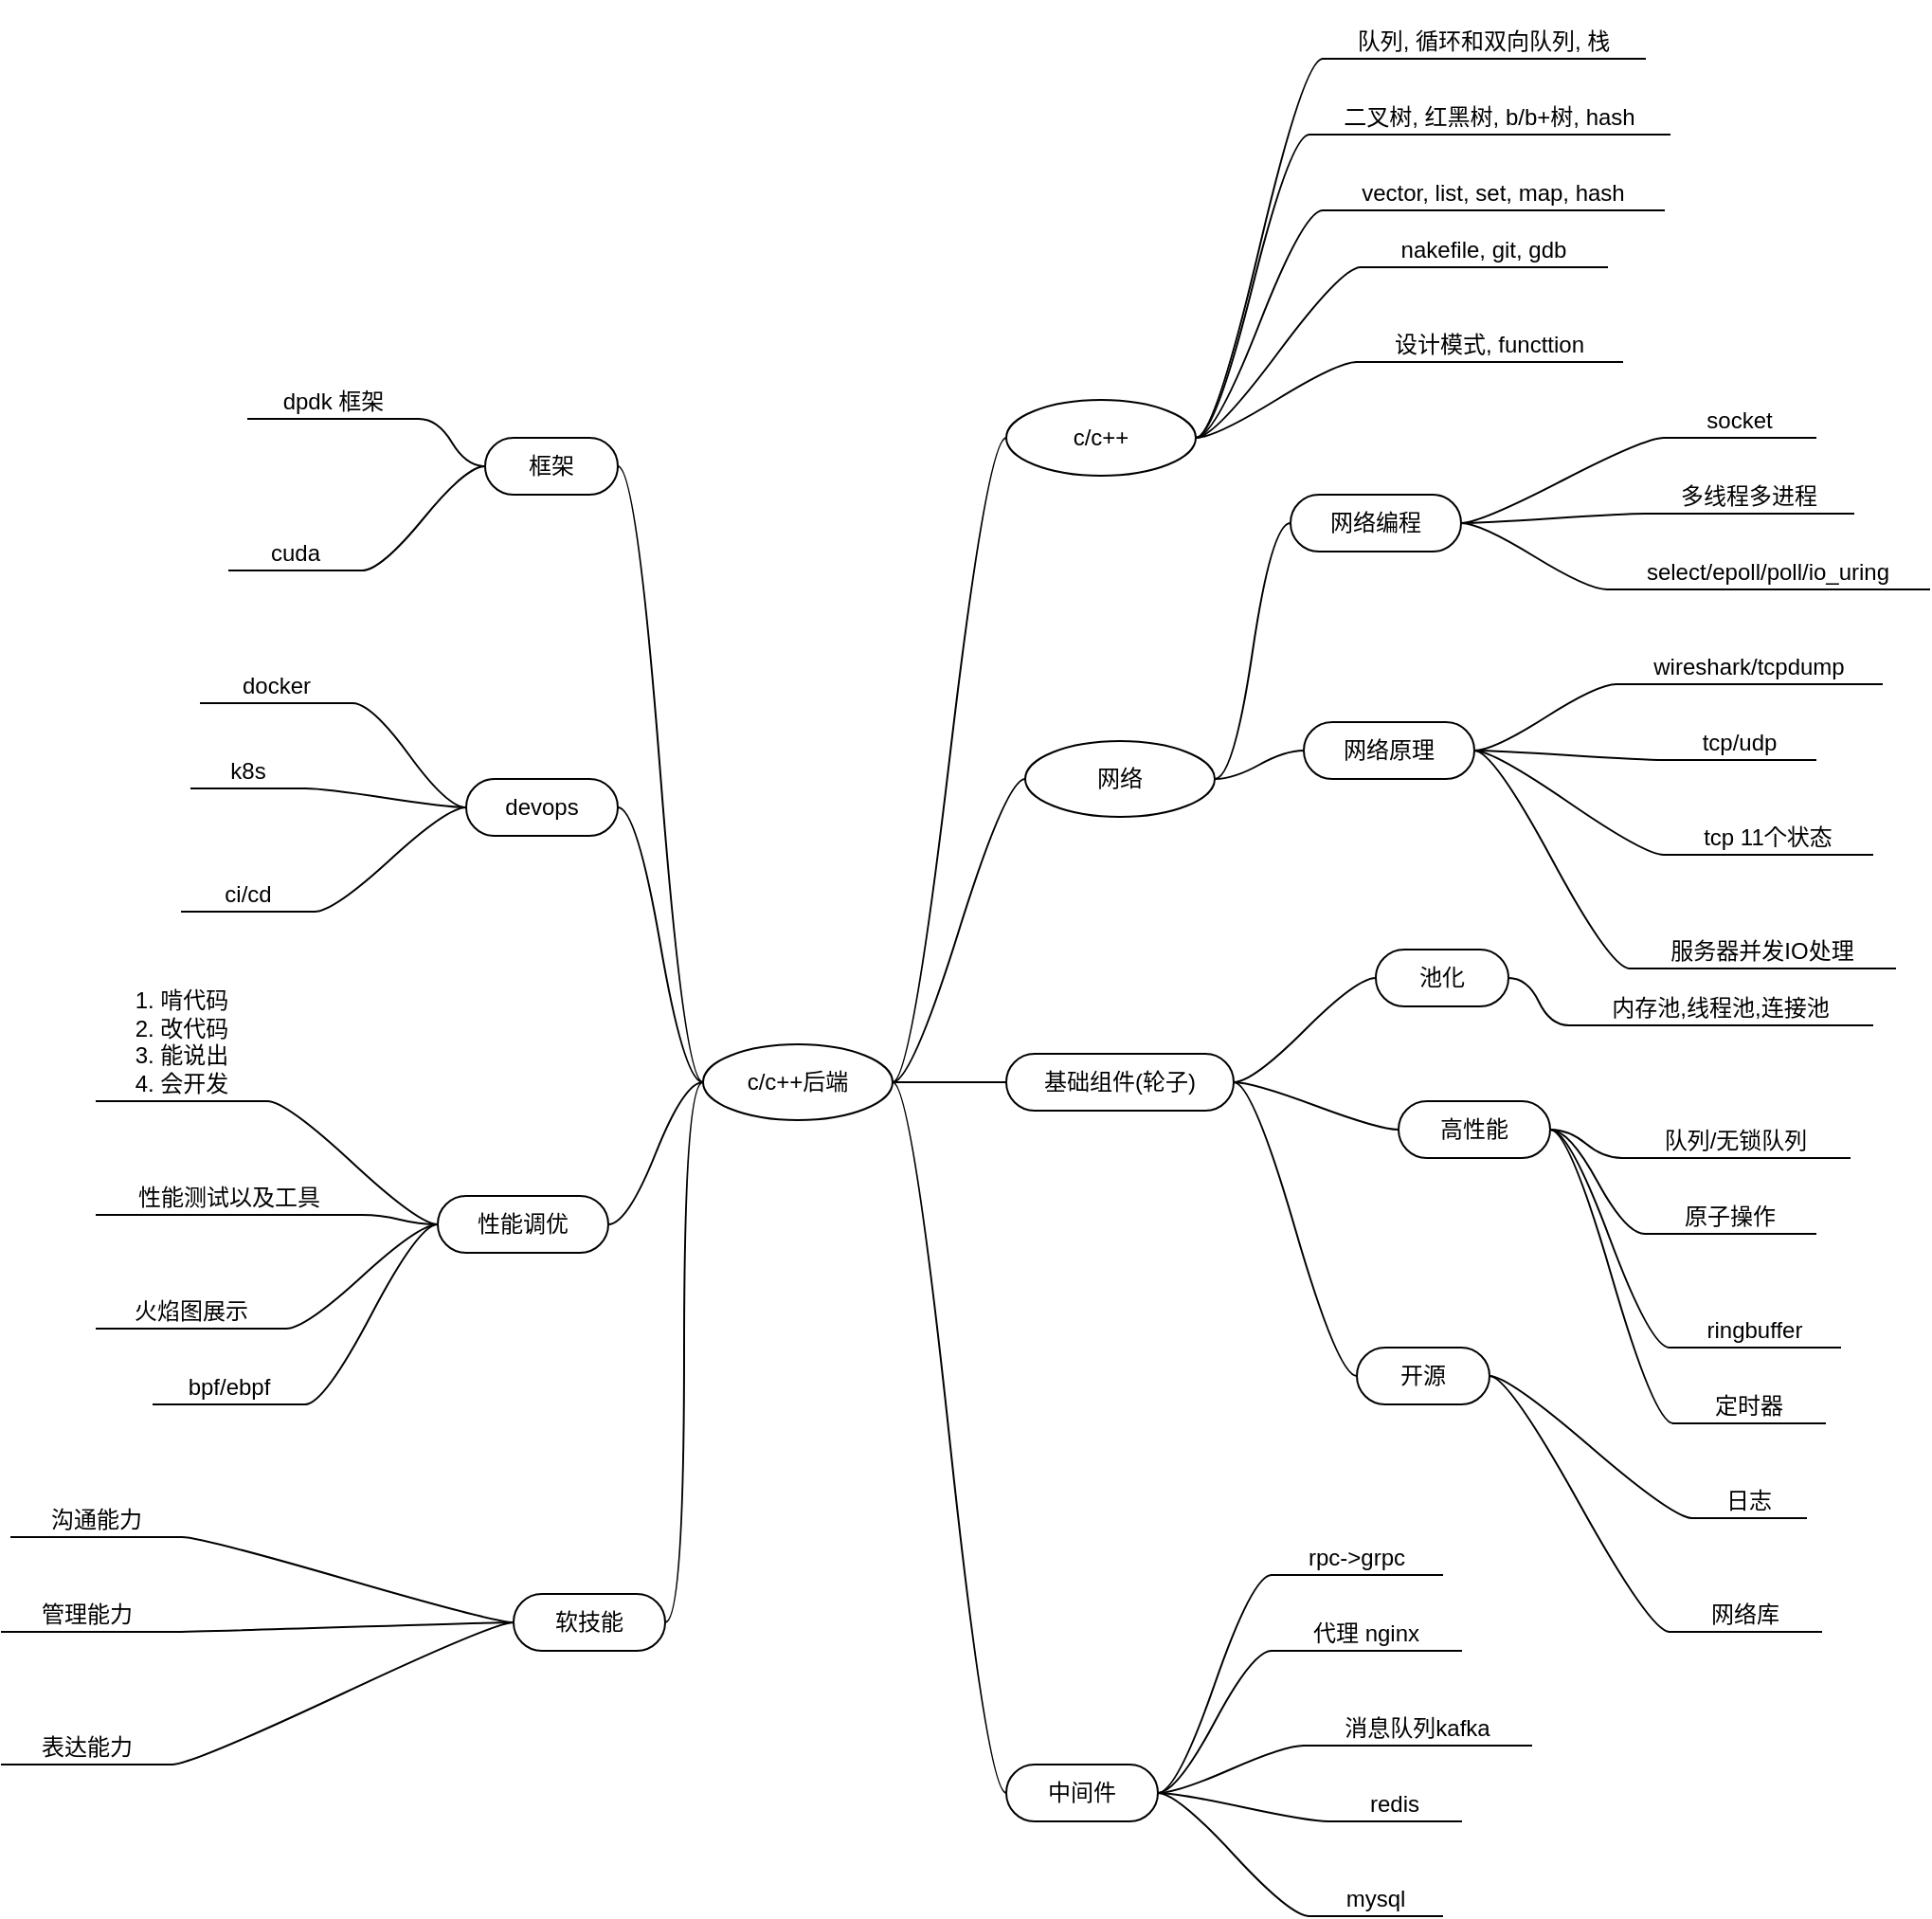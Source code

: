 <mxfile version="21.2.8" type="device">
  <diagram name="第 1 页" id="7QvO0gNZJYVxdxHvM0Et">
    <mxGraphModel dx="2261" dy="2013" grid="1" gridSize="10" guides="1" tooltips="1" connect="1" arrows="1" fold="1" page="1" pageScale="1" pageWidth="827" pageHeight="1169" math="0" shadow="0">
      <root>
        <mxCell id="0" />
        <mxCell id="1" parent="0" />
        <mxCell id="Jh7tdTU2opdTnhPqDB_6-45" value="" style="edgeStyle=entityRelationEdgeStyle;rounded=0;orthogonalLoop=1;jettySize=auto;html=1;startArrow=none;endArrow=none;segment=10;curved=1;sourcePerimeterSpacing=0;targetPerimeterSpacing=0;" edge="1" parent="1" source="Jh7tdTU2opdTnhPqDB_6-15" target="Jh7tdTU2opdTnhPqDB_6-44">
          <mxGeometry relative="1" as="geometry" />
        </mxCell>
        <mxCell id="Jh7tdTU2opdTnhPqDB_6-62" value="" style="edgeStyle=entityRelationEdgeStyle;rounded=0;orthogonalLoop=1;jettySize=auto;html=1;startArrow=none;endArrow=none;segment=10;curved=1;sourcePerimeterSpacing=0;targetPerimeterSpacing=0;" edge="1" parent="1" source="Jh7tdTU2opdTnhPqDB_6-15" target="Jh7tdTU2opdTnhPqDB_6-61">
          <mxGeometry relative="1" as="geometry" />
        </mxCell>
        <mxCell id="Jh7tdTU2opdTnhPqDB_6-15" value="c/c++后端" style="ellipse;whiteSpace=wrap;html=1;align=center;newEdgeStyle={&quot;edgeStyle&quot;:&quot;entityRelationEdgeStyle&quot;,&quot;startArrow&quot;:&quot;none&quot;,&quot;endArrow&quot;:&quot;none&quot;,&quot;segment&quot;:10,&quot;curved&quot;:1,&quot;sourcePerimeterSpacing&quot;:0,&quot;targetPerimeterSpacing&quot;:0};treeFolding=1;treeMoving=1;" vertex="1" parent="1">
          <mxGeometry x="90" y="220" width="100" height="40" as="geometry" />
        </mxCell>
        <mxCell id="Jh7tdTU2opdTnhPqDB_6-44" value="c/c++" style="ellipse;whiteSpace=wrap;html=1;align=center;newEdgeStyle={&quot;edgeStyle&quot;:&quot;entityRelationEdgeStyle&quot;,&quot;startArrow&quot;:&quot;none&quot;,&quot;endArrow&quot;:&quot;none&quot;,&quot;segment&quot;:10,&quot;curved&quot;:1,&quot;sourcePerimeterSpacing&quot;:0,&quot;targetPerimeterSpacing&quot;:0};treeFolding=1;treeMoving=1;" vertex="1" parent="1">
          <mxGeometry x="250" y="-120" width="100" height="40" as="geometry" />
        </mxCell>
        <mxCell id="Jh7tdTU2opdTnhPqDB_6-50" value="队列, 循环和双向队列, 栈" style="whiteSpace=wrap;html=1;shape=partialRectangle;top=0;left=0;bottom=1;right=0;points=[[0,1],[1,1]];fillColor=none;align=center;verticalAlign=bottom;routingCenterY=0.5;snapToPoint=1;recursiveResize=0;autosize=1;treeFolding=1;treeMoving=1;newEdgeStyle={&quot;edgeStyle&quot;:&quot;entityRelationEdgeStyle&quot;,&quot;startArrow&quot;:&quot;none&quot;,&quot;endArrow&quot;:&quot;none&quot;,&quot;segment&quot;:10,&quot;curved&quot;:1,&quot;sourcePerimeterSpacing&quot;:0,&quot;targetPerimeterSpacing&quot;:0};" vertex="1" parent="1">
          <mxGeometry x="417" y="-330" width="170" height="30" as="geometry" />
        </mxCell>
        <mxCell id="Jh7tdTU2opdTnhPqDB_6-51" value="" style="edgeStyle=entityRelationEdgeStyle;startArrow=none;endArrow=none;segment=10;curved=1;sourcePerimeterSpacing=0;targetPerimeterSpacing=0;rounded=0;" edge="1" target="Jh7tdTU2opdTnhPqDB_6-50" parent="1" source="Jh7tdTU2opdTnhPqDB_6-44">
          <mxGeometry x="450" y="230" width="80" height="20" as="geometry" />
        </mxCell>
        <mxCell id="Jh7tdTU2opdTnhPqDB_6-53" value="二叉树, 红黑树, b/b+树, hash" style="whiteSpace=wrap;html=1;shape=partialRectangle;top=0;left=0;bottom=1;right=0;points=[[0,1],[1,1]];fillColor=none;align=center;verticalAlign=bottom;routingCenterY=0.5;snapToPoint=1;recursiveResize=0;autosize=1;treeFolding=1;treeMoving=1;newEdgeStyle={&quot;edgeStyle&quot;:&quot;entityRelationEdgeStyle&quot;,&quot;startArrow&quot;:&quot;none&quot;,&quot;endArrow&quot;:&quot;none&quot;,&quot;segment&quot;:10,&quot;curved&quot;:1,&quot;sourcePerimeterSpacing&quot;:0,&quot;targetPerimeterSpacing&quot;:0};" vertex="1" parent="1">
          <mxGeometry x="410" y="-290" width="190" height="30" as="geometry" />
        </mxCell>
        <mxCell id="Jh7tdTU2opdTnhPqDB_6-54" value="" style="edgeStyle=entityRelationEdgeStyle;startArrow=none;endArrow=none;segment=10;curved=1;sourcePerimeterSpacing=0;targetPerimeterSpacing=0;rounded=0;" edge="1" target="Jh7tdTU2opdTnhPqDB_6-53" parent="1" source="Jh7tdTU2opdTnhPqDB_6-44">
          <mxGeometry x="450" y="230" width="80" height="20" as="geometry" />
        </mxCell>
        <mxCell id="Jh7tdTU2opdTnhPqDB_6-55" value="vector, list, set, map, hash" style="whiteSpace=wrap;html=1;shape=partialRectangle;top=0;left=0;bottom=1;right=0;points=[[0,1],[1,1]];fillColor=none;align=center;verticalAlign=bottom;routingCenterY=0.5;snapToPoint=1;recursiveResize=0;autosize=1;treeFolding=1;treeMoving=1;newEdgeStyle={&quot;edgeStyle&quot;:&quot;entityRelationEdgeStyle&quot;,&quot;startArrow&quot;:&quot;none&quot;,&quot;endArrow&quot;:&quot;none&quot;,&quot;segment&quot;:10,&quot;curved&quot;:1,&quot;sourcePerimeterSpacing&quot;:0,&quot;targetPerimeterSpacing&quot;:0};" vertex="1" parent="1">
          <mxGeometry x="417" y="-250" width="180" height="30" as="geometry" />
        </mxCell>
        <mxCell id="Jh7tdTU2opdTnhPqDB_6-56" value="" style="edgeStyle=entityRelationEdgeStyle;startArrow=none;endArrow=none;segment=10;curved=1;sourcePerimeterSpacing=0;targetPerimeterSpacing=0;rounded=0;" edge="1" target="Jh7tdTU2opdTnhPqDB_6-55" parent="1" source="Jh7tdTU2opdTnhPqDB_6-44">
          <mxGeometry x="450" y="230" width="80" height="20" as="geometry" />
        </mxCell>
        <mxCell id="Jh7tdTU2opdTnhPqDB_6-57" value="nakefile, git, gdb" style="whiteSpace=wrap;html=1;shape=partialRectangle;top=0;left=0;bottom=1;right=0;points=[[0,1],[1,1]];fillColor=none;align=center;verticalAlign=bottom;routingCenterY=0.5;snapToPoint=1;recursiveResize=0;autosize=1;treeFolding=1;treeMoving=1;newEdgeStyle={&quot;edgeStyle&quot;:&quot;entityRelationEdgeStyle&quot;,&quot;startArrow&quot;:&quot;none&quot;,&quot;endArrow&quot;:&quot;none&quot;,&quot;segment&quot;:10,&quot;curved&quot;:1,&quot;sourcePerimeterSpacing&quot;:0,&quot;targetPerimeterSpacing&quot;:0};" vertex="1" parent="1">
          <mxGeometry x="437" y="-220" width="130" height="30" as="geometry" />
        </mxCell>
        <mxCell id="Jh7tdTU2opdTnhPqDB_6-58" value="" style="edgeStyle=entityRelationEdgeStyle;startArrow=none;endArrow=none;segment=10;curved=1;sourcePerimeterSpacing=0;targetPerimeterSpacing=0;rounded=0;" edge="1" target="Jh7tdTU2opdTnhPqDB_6-57" parent="1" source="Jh7tdTU2opdTnhPqDB_6-44">
          <mxGeometry x="430" y="110" width="80" height="20" as="geometry" />
        </mxCell>
        <mxCell id="Jh7tdTU2opdTnhPqDB_6-59" value="设计模式, functtion" style="whiteSpace=wrap;html=1;shape=partialRectangle;top=0;left=0;bottom=1;right=0;points=[[0,1],[1,1]];fillColor=none;align=center;verticalAlign=bottom;routingCenterY=0.5;snapToPoint=1;recursiveResize=0;autosize=1;treeFolding=1;treeMoving=1;newEdgeStyle={&quot;edgeStyle&quot;:&quot;entityRelationEdgeStyle&quot;,&quot;startArrow&quot;:&quot;none&quot;,&quot;endArrow&quot;:&quot;none&quot;,&quot;segment&quot;:10,&quot;curved&quot;:1,&quot;sourcePerimeterSpacing&quot;:0,&quot;targetPerimeterSpacing&quot;:0};" vertex="1" parent="1">
          <mxGeometry x="435" y="-170" width="140" height="30" as="geometry" />
        </mxCell>
        <mxCell id="Jh7tdTU2opdTnhPqDB_6-60" value="" style="edgeStyle=entityRelationEdgeStyle;startArrow=none;endArrow=none;segment=10;curved=1;sourcePerimeterSpacing=0;targetPerimeterSpacing=0;rounded=0;" edge="1" target="Jh7tdTU2opdTnhPqDB_6-59" parent="1" source="Jh7tdTU2opdTnhPqDB_6-44">
          <mxGeometry x="430" y="110" width="80" height="20" as="geometry" />
        </mxCell>
        <mxCell id="Jh7tdTU2opdTnhPqDB_6-61" value="网络" style="ellipse;whiteSpace=wrap;html=1;align=center;newEdgeStyle={&quot;edgeStyle&quot;:&quot;entityRelationEdgeStyle&quot;,&quot;startArrow&quot;:&quot;none&quot;,&quot;endArrow&quot;:&quot;none&quot;,&quot;segment&quot;:10,&quot;curved&quot;:1,&quot;sourcePerimeterSpacing&quot;:0,&quot;targetPerimeterSpacing&quot;:0};treeFolding=1;treeMoving=1;" vertex="1" parent="1">
          <mxGeometry x="260" y="60" width="100" height="40" as="geometry" />
        </mxCell>
        <mxCell id="Jh7tdTU2opdTnhPqDB_6-66" value="网络原理" style="whiteSpace=wrap;html=1;rounded=1;arcSize=50;align=center;verticalAlign=middle;strokeWidth=1;autosize=1;spacing=4;treeFolding=1;treeMoving=1;newEdgeStyle={&quot;edgeStyle&quot;:&quot;entityRelationEdgeStyle&quot;,&quot;startArrow&quot;:&quot;none&quot;,&quot;endArrow&quot;:&quot;none&quot;,&quot;segment&quot;:10,&quot;curved&quot;:1,&quot;sourcePerimeterSpacing&quot;:0,&quot;targetPerimeterSpacing&quot;:0};" vertex="1" parent="1">
          <mxGeometry x="407" y="50" width="90" height="30" as="geometry" />
        </mxCell>
        <mxCell id="Jh7tdTU2opdTnhPqDB_6-67" value="" style="edgeStyle=entityRelationEdgeStyle;startArrow=none;endArrow=none;segment=10;curved=1;sourcePerimeterSpacing=0;targetPerimeterSpacing=0;rounded=0;" edge="1" target="Jh7tdTU2opdTnhPqDB_6-66" parent="1" source="Jh7tdTU2opdTnhPqDB_6-61">
          <mxGeometry x="430" y="247" width="80" height="26" as="geometry" />
        </mxCell>
        <mxCell id="Jh7tdTU2opdTnhPqDB_6-68" value="网络编程" style="whiteSpace=wrap;html=1;rounded=1;arcSize=50;align=center;verticalAlign=middle;strokeWidth=1;autosize=1;spacing=4;treeFolding=1;treeMoving=1;newEdgeStyle={&quot;edgeStyle&quot;:&quot;entityRelationEdgeStyle&quot;,&quot;startArrow&quot;:&quot;none&quot;,&quot;endArrow&quot;:&quot;none&quot;,&quot;segment&quot;:10,&quot;curved&quot;:1,&quot;sourcePerimeterSpacing&quot;:0,&quot;targetPerimeterSpacing&quot;:0};" vertex="1" parent="1">
          <mxGeometry x="400" y="-70" width="90" height="30" as="geometry" />
        </mxCell>
        <mxCell id="Jh7tdTU2opdTnhPqDB_6-69" value="" style="edgeStyle=entityRelationEdgeStyle;startArrow=none;endArrow=none;segment=10;curved=1;sourcePerimeterSpacing=0;targetPerimeterSpacing=0;rounded=0;" edge="1" target="Jh7tdTU2opdTnhPqDB_6-68" parent="1" source="Jh7tdTU2opdTnhPqDB_6-61">
          <mxGeometry x="430" y="247" width="80" height="26" as="geometry" />
        </mxCell>
        <mxCell id="Jh7tdTU2opdTnhPqDB_6-70" value="socket" style="whiteSpace=wrap;html=1;shape=partialRectangle;top=0;left=0;bottom=1;right=0;points=[[0,1],[1,1]];fillColor=none;align=center;verticalAlign=bottom;routingCenterY=0.5;snapToPoint=1;recursiveResize=0;autosize=1;treeFolding=1;treeMoving=1;newEdgeStyle={&quot;edgeStyle&quot;:&quot;entityRelationEdgeStyle&quot;,&quot;startArrow&quot;:&quot;none&quot;,&quot;endArrow&quot;:&quot;none&quot;,&quot;segment&quot;:10,&quot;curved&quot;:1,&quot;sourcePerimeterSpacing&quot;:0,&quot;targetPerimeterSpacing&quot;:0};" vertex="1" parent="1">
          <mxGeometry x="597" y="-130" width="80" height="30" as="geometry" />
        </mxCell>
        <mxCell id="Jh7tdTU2opdTnhPqDB_6-71" value="" style="edgeStyle=entityRelationEdgeStyle;startArrow=none;endArrow=none;segment=10;curved=1;sourcePerimeterSpacing=0;targetPerimeterSpacing=0;rounded=0;" edge="1" target="Jh7tdTU2opdTnhPqDB_6-70" parent="1" source="Jh7tdTU2opdTnhPqDB_6-68">
          <mxGeometry x="570" y="285" width="80" height="20" as="geometry" />
        </mxCell>
        <mxCell id="Jh7tdTU2opdTnhPqDB_6-74" value="多线程多进程" style="whiteSpace=wrap;html=1;shape=partialRectangle;top=0;left=0;bottom=1;right=0;points=[[0,1],[1,1]];fillColor=none;align=center;verticalAlign=bottom;routingCenterY=0.5;snapToPoint=1;recursiveResize=0;autosize=1;treeFolding=1;treeMoving=1;newEdgeStyle={&quot;edgeStyle&quot;:&quot;entityRelationEdgeStyle&quot;,&quot;startArrow&quot;:&quot;none&quot;,&quot;endArrow&quot;:&quot;none&quot;,&quot;segment&quot;:10,&quot;curved&quot;:1,&quot;sourcePerimeterSpacing&quot;:0,&quot;targetPerimeterSpacing&quot;:0};" vertex="1" parent="1">
          <mxGeometry x="587" y="-90" width="110" height="30" as="geometry" />
        </mxCell>
        <mxCell id="Jh7tdTU2opdTnhPqDB_6-75" value="" style="edgeStyle=entityRelationEdgeStyle;startArrow=none;endArrow=none;segment=10;curved=1;sourcePerimeterSpacing=0;targetPerimeterSpacing=0;rounded=0;" edge="1" target="Jh7tdTU2opdTnhPqDB_6-74" parent="1" source="Jh7tdTU2opdTnhPqDB_6-68">
          <mxGeometry x="570" y="285" width="80" height="20" as="geometry" />
        </mxCell>
        <mxCell id="Jh7tdTU2opdTnhPqDB_6-76" value="select/epoll/poll/io_uring" style="whiteSpace=wrap;html=1;shape=partialRectangle;top=0;left=0;bottom=1;right=0;points=[[0,1],[1,1]];fillColor=none;align=center;verticalAlign=bottom;routingCenterY=0.5;snapToPoint=1;recursiveResize=0;autosize=1;treeFolding=1;treeMoving=1;newEdgeStyle={&quot;edgeStyle&quot;:&quot;entityRelationEdgeStyle&quot;,&quot;startArrow&quot;:&quot;none&quot;,&quot;endArrow&quot;:&quot;none&quot;,&quot;segment&quot;:10,&quot;curved&quot;:1,&quot;sourcePerimeterSpacing&quot;:0,&quot;targetPerimeterSpacing&quot;:0};" vertex="1" parent="1">
          <mxGeometry x="567" y="-50" width="170" height="30" as="geometry" />
        </mxCell>
        <mxCell id="Jh7tdTU2opdTnhPqDB_6-77" value="" style="edgeStyle=entityRelationEdgeStyle;startArrow=none;endArrow=none;segment=10;curved=1;sourcePerimeterSpacing=0;targetPerimeterSpacing=0;rounded=0;" edge="1" target="Jh7tdTU2opdTnhPqDB_6-76" parent="1" source="Jh7tdTU2opdTnhPqDB_6-68">
          <mxGeometry x="570" y="285" width="80" height="20" as="geometry" />
        </mxCell>
        <mxCell id="Jh7tdTU2opdTnhPqDB_6-78" value="tcp/udp" style="whiteSpace=wrap;html=1;shape=partialRectangle;top=0;left=0;bottom=1;right=0;points=[[0,1],[1,1]];fillColor=none;align=center;verticalAlign=bottom;routingCenterY=0.5;snapToPoint=1;recursiveResize=0;autosize=1;treeFolding=1;treeMoving=1;newEdgeStyle={&quot;edgeStyle&quot;:&quot;entityRelationEdgeStyle&quot;,&quot;startArrow&quot;:&quot;none&quot;,&quot;endArrow&quot;:&quot;none&quot;,&quot;segment&quot;:10,&quot;curved&quot;:1,&quot;sourcePerimeterSpacing&quot;:0,&quot;targetPerimeterSpacing&quot;:0};" vertex="1" parent="1">
          <mxGeometry x="597" y="40" width="80" height="30" as="geometry" />
        </mxCell>
        <mxCell id="Jh7tdTU2opdTnhPqDB_6-79" value="" style="edgeStyle=entityRelationEdgeStyle;startArrow=none;endArrow=none;segment=10;curved=1;sourcePerimeterSpacing=0;targetPerimeterSpacing=0;rounded=0;" edge="1" target="Jh7tdTU2opdTnhPqDB_6-78" parent="1" source="Jh7tdTU2opdTnhPqDB_6-66">
          <mxGeometry x="577" y="375" width="80" height="20" as="geometry" />
        </mxCell>
        <mxCell id="Jh7tdTU2opdTnhPqDB_6-80" value="wireshark/tcpdump" style="whiteSpace=wrap;html=1;shape=partialRectangle;top=0;left=0;bottom=1;right=0;points=[[0,1],[1,1]];fillColor=none;align=center;verticalAlign=bottom;routingCenterY=0.5;snapToPoint=1;recursiveResize=0;autosize=1;treeFolding=1;treeMoving=1;newEdgeStyle={&quot;edgeStyle&quot;:&quot;entityRelationEdgeStyle&quot;,&quot;startArrow&quot;:&quot;none&quot;,&quot;endArrow&quot;:&quot;none&quot;,&quot;segment&quot;:10,&quot;curved&quot;:1,&quot;sourcePerimeterSpacing&quot;:0,&quot;targetPerimeterSpacing&quot;:0};" vertex="1" parent="1">
          <mxGeometry x="572" width="140" height="30" as="geometry" />
        </mxCell>
        <mxCell id="Jh7tdTU2opdTnhPqDB_6-81" value="" style="edgeStyle=entityRelationEdgeStyle;startArrow=none;endArrow=none;segment=10;curved=1;sourcePerimeterSpacing=0;targetPerimeterSpacing=0;rounded=0;" edge="1" target="Jh7tdTU2opdTnhPqDB_6-80" parent="1" source="Jh7tdTU2opdTnhPqDB_6-66">
          <mxGeometry x="577" y="375" width="80" height="20" as="geometry" />
        </mxCell>
        <mxCell id="Jh7tdTU2opdTnhPqDB_6-82" value="tcp 11个状态" style="whiteSpace=wrap;html=1;shape=partialRectangle;top=0;left=0;bottom=1;right=0;points=[[0,1],[1,1]];fillColor=none;align=center;verticalAlign=bottom;routingCenterY=0.5;snapToPoint=1;recursiveResize=0;autosize=1;treeFolding=1;treeMoving=1;newEdgeStyle={&quot;edgeStyle&quot;:&quot;entityRelationEdgeStyle&quot;,&quot;startArrow&quot;:&quot;none&quot;,&quot;endArrow&quot;:&quot;none&quot;,&quot;segment&quot;:10,&quot;curved&quot;:1,&quot;sourcePerimeterSpacing&quot;:0,&quot;targetPerimeterSpacing&quot;:0};" vertex="1" parent="1">
          <mxGeometry x="597" y="90" width="110" height="30" as="geometry" />
        </mxCell>
        <mxCell id="Jh7tdTU2opdTnhPqDB_6-83" value="" style="edgeStyle=entityRelationEdgeStyle;startArrow=none;endArrow=none;segment=10;curved=1;sourcePerimeterSpacing=0;targetPerimeterSpacing=0;rounded=0;" edge="1" target="Jh7tdTU2opdTnhPqDB_6-82" parent="1" source="Jh7tdTU2opdTnhPqDB_6-66">
          <mxGeometry x="577" y="375" width="80" height="20" as="geometry" />
        </mxCell>
        <mxCell id="Jh7tdTU2opdTnhPqDB_6-84" value="服务器并发IO处理" style="whiteSpace=wrap;html=1;shape=partialRectangle;top=0;left=0;bottom=1;right=0;points=[[0,1],[1,1]];fillColor=none;align=center;verticalAlign=bottom;routingCenterY=0.5;snapToPoint=1;recursiveResize=0;autosize=1;treeFolding=1;treeMoving=1;newEdgeStyle={&quot;edgeStyle&quot;:&quot;entityRelationEdgeStyle&quot;,&quot;startArrow&quot;:&quot;none&quot;,&quot;endArrow&quot;:&quot;none&quot;,&quot;segment&quot;:10,&quot;curved&quot;:1,&quot;sourcePerimeterSpacing&quot;:0,&quot;targetPerimeterSpacing&quot;:0};" vertex="1" parent="1">
          <mxGeometry x="579" y="150" width="140" height="30" as="geometry" />
        </mxCell>
        <mxCell id="Jh7tdTU2opdTnhPqDB_6-85" value="" style="edgeStyle=entityRelationEdgeStyle;startArrow=none;endArrow=none;segment=10;curved=1;sourcePerimeterSpacing=0;targetPerimeterSpacing=0;rounded=0;" edge="1" target="Jh7tdTU2opdTnhPqDB_6-84" parent="1" source="Jh7tdTU2opdTnhPqDB_6-66">
          <mxGeometry x="577" y="375" width="80" height="20" as="geometry" />
        </mxCell>
        <mxCell id="Jh7tdTU2opdTnhPqDB_6-86" value="基础组件(轮子)" style="whiteSpace=wrap;html=1;rounded=1;arcSize=50;align=center;verticalAlign=middle;strokeWidth=1;autosize=1;spacing=4;treeFolding=1;treeMoving=1;newEdgeStyle={&quot;edgeStyle&quot;:&quot;entityRelationEdgeStyle&quot;,&quot;startArrow&quot;:&quot;none&quot;,&quot;endArrow&quot;:&quot;none&quot;,&quot;segment&quot;:10,&quot;curved&quot;:1,&quot;sourcePerimeterSpacing&quot;:0,&quot;targetPerimeterSpacing&quot;:0};" vertex="1" parent="1">
          <mxGeometry x="250" y="225" width="120" height="30" as="geometry" />
        </mxCell>
        <mxCell id="Jh7tdTU2opdTnhPqDB_6-87" value="" style="edgeStyle=entityRelationEdgeStyle;startArrow=none;endArrow=none;segment=10;curved=1;sourcePerimeterSpacing=0;targetPerimeterSpacing=0;rounded=0;" edge="1" target="Jh7tdTU2opdTnhPqDB_6-86" parent="1" source="Jh7tdTU2opdTnhPqDB_6-15">
          <mxGeometry x="-70" y="227" width="80" height="26" as="geometry" />
        </mxCell>
        <mxCell id="Jh7tdTU2opdTnhPqDB_6-88" value="池化" style="whiteSpace=wrap;html=1;rounded=1;arcSize=50;align=center;verticalAlign=middle;strokeWidth=1;autosize=1;spacing=4;treeFolding=1;treeMoving=1;newEdgeStyle={&quot;edgeStyle&quot;:&quot;entityRelationEdgeStyle&quot;,&quot;startArrow&quot;:&quot;none&quot;,&quot;endArrow&quot;:&quot;none&quot;,&quot;segment&quot;:10,&quot;curved&quot;:1,&quot;sourcePerimeterSpacing&quot;:0,&quot;targetPerimeterSpacing&quot;:0};" vertex="1" parent="1">
          <mxGeometry x="445" y="170" width="70" height="30" as="geometry" />
        </mxCell>
        <mxCell id="Jh7tdTU2opdTnhPqDB_6-89" value="" style="edgeStyle=entityRelationEdgeStyle;startArrow=none;endArrow=none;segment=10;curved=1;sourcePerimeterSpacing=0;targetPerimeterSpacing=0;rounded=0;" edge="1" target="Jh7tdTU2opdTnhPqDB_6-88" parent="1" source="Jh7tdTU2opdTnhPqDB_6-86">
          <mxGeometry x="450" y="472" width="80" height="26" as="geometry" />
        </mxCell>
        <mxCell id="Jh7tdTU2opdTnhPqDB_6-90" value="内存池,线程池,连接池" style="whiteSpace=wrap;html=1;shape=partialRectangle;top=0;left=0;bottom=1;right=0;points=[[0,1],[1,1]];fillColor=none;align=center;verticalAlign=bottom;routingCenterY=0.5;snapToPoint=1;recursiveResize=0;autosize=1;treeFolding=1;treeMoving=1;newEdgeStyle={&quot;edgeStyle&quot;:&quot;entityRelationEdgeStyle&quot;,&quot;startArrow&quot;:&quot;none&quot;,&quot;endArrow&quot;:&quot;none&quot;,&quot;segment&quot;:10,&quot;curved&quot;:1,&quot;sourcePerimeterSpacing&quot;:0,&quot;targetPerimeterSpacing&quot;:0};" vertex="1" parent="1">
          <mxGeometry x="547" y="180" width="160" height="30" as="geometry" />
        </mxCell>
        <mxCell id="Jh7tdTU2opdTnhPqDB_6-91" value="" style="edgeStyle=entityRelationEdgeStyle;startArrow=none;endArrow=none;segment=10;curved=1;sourcePerimeterSpacing=0;targetPerimeterSpacing=0;rounded=0;" edge="1" target="Jh7tdTU2opdTnhPqDB_6-90" parent="1" source="Jh7tdTU2opdTnhPqDB_6-88">
          <mxGeometry x="570" y="495" width="80" height="20" as="geometry" />
        </mxCell>
        <mxCell id="Jh7tdTU2opdTnhPqDB_6-92" value="高性能" style="whiteSpace=wrap;html=1;rounded=1;arcSize=50;align=center;verticalAlign=middle;strokeWidth=1;autosize=1;spacing=4;treeFolding=1;treeMoving=1;newEdgeStyle={&quot;edgeStyle&quot;:&quot;entityRelationEdgeStyle&quot;,&quot;startArrow&quot;:&quot;none&quot;,&quot;endArrow&quot;:&quot;none&quot;,&quot;segment&quot;:10,&quot;curved&quot;:1,&quot;sourcePerimeterSpacing&quot;:0,&quot;targetPerimeterSpacing&quot;:0};" vertex="1" parent="1">
          <mxGeometry x="457" y="250" width="80" height="30" as="geometry" />
        </mxCell>
        <mxCell id="Jh7tdTU2opdTnhPqDB_6-93" value="" style="edgeStyle=entityRelationEdgeStyle;startArrow=none;endArrow=none;segment=10;curved=1;sourcePerimeterSpacing=0;targetPerimeterSpacing=0;rounded=0;" edge="1" target="Jh7tdTU2opdTnhPqDB_6-92" parent="1" source="Jh7tdTU2opdTnhPqDB_6-86">
          <mxGeometry x="430" y="502" width="80" height="26" as="geometry" />
        </mxCell>
        <mxCell id="Jh7tdTU2opdTnhPqDB_6-94" value="原子操作" style="whiteSpace=wrap;html=1;shape=partialRectangle;top=0;left=0;bottom=1;right=0;points=[[0,1],[1,1]];fillColor=none;align=center;verticalAlign=bottom;routingCenterY=0.5;snapToPoint=1;recursiveResize=0;autosize=1;treeFolding=1;treeMoving=1;newEdgeStyle={&quot;edgeStyle&quot;:&quot;entityRelationEdgeStyle&quot;,&quot;startArrow&quot;:&quot;none&quot;,&quot;endArrow&quot;:&quot;none&quot;,&quot;segment&quot;:10,&quot;curved&quot;:1,&quot;sourcePerimeterSpacing&quot;:0,&quot;targetPerimeterSpacing&quot;:0};" vertex="1" parent="1">
          <mxGeometry x="587" y="290" width="90" height="30" as="geometry" />
        </mxCell>
        <mxCell id="Jh7tdTU2opdTnhPqDB_6-95" value="" style="edgeStyle=entityRelationEdgeStyle;startArrow=none;endArrow=none;segment=10;curved=1;sourcePerimeterSpacing=0;targetPerimeterSpacing=0;rounded=0;" edge="1" target="Jh7tdTU2opdTnhPqDB_6-94" parent="1" source="Jh7tdTU2opdTnhPqDB_6-92">
          <mxGeometry x="580" y="563" width="80" height="20" as="geometry" />
        </mxCell>
        <mxCell id="Jh7tdTU2opdTnhPqDB_6-96" value="ringbuffer" style="whiteSpace=wrap;html=1;shape=partialRectangle;top=0;left=0;bottom=1;right=0;points=[[0,1],[1,1]];fillColor=none;align=center;verticalAlign=bottom;routingCenterY=0.5;snapToPoint=1;recursiveResize=0;autosize=1;treeFolding=1;treeMoving=1;newEdgeStyle={&quot;edgeStyle&quot;:&quot;entityRelationEdgeStyle&quot;,&quot;startArrow&quot;:&quot;none&quot;,&quot;endArrow&quot;:&quot;none&quot;,&quot;segment&quot;:10,&quot;curved&quot;:1,&quot;sourcePerimeterSpacing&quot;:0,&quot;targetPerimeterSpacing&quot;:0};" vertex="1" parent="1">
          <mxGeometry x="600" y="350" width="90" height="30" as="geometry" />
        </mxCell>
        <mxCell id="Jh7tdTU2opdTnhPqDB_6-97" value="" style="edgeStyle=entityRelationEdgeStyle;startArrow=none;endArrow=none;segment=10;curved=1;sourcePerimeterSpacing=0;targetPerimeterSpacing=0;rounded=0;" edge="1" target="Jh7tdTU2opdTnhPqDB_6-96" parent="1" source="Jh7tdTU2opdTnhPqDB_6-92">
          <mxGeometry x="580" y="563" width="80" height="20" as="geometry" />
        </mxCell>
        <mxCell id="Jh7tdTU2opdTnhPqDB_6-98" value="队列/无锁队列" style="whiteSpace=wrap;html=1;shape=partialRectangle;top=0;left=0;bottom=1;right=0;points=[[0,1],[1,1]];fillColor=none;align=center;verticalAlign=bottom;routingCenterY=0.5;snapToPoint=1;recursiveResize=0;autosize=1;treeFolding=1;treeMoving=1;newEdgeStyle={&quot;edgeStyle&quot;:&quot;entityRelationEdgeStyle&quot;,&quot;startArrow&quot;:&quot;none&quot;,&quot;endArrow&quot;:&quot;none&quot;,&quot;segment&quot;:10,&quot;curved&quot;:1,&quot;sourcePerimeterSpacing&quot;:0,&quot;targetPerimeterSpacing&quot;:0};" vertex="1" parent="1">
          <mxGeometry x="575" y="250" width="120" height="30" as="geometry" />
        </mxCell>
        <mxCell id="Jh7tdTU2opdTnhPqDB_6-99" value="" style="edgeStyle=entityRelationEdgeStyle;startArrow=none;endArrow=none;segment=10;curved=1;sourcePerimeterSpacing=0;targetPerimeterSpacing=0;rounded=0;" edge="1" target="Jh7tdTU2opdTnhPqDB_6-98" parent="1" source="Jh7tdTU2opdTnhPqDB_6-92">
          <mxGeometry x="580" y="563" width="80" height="20" as="geometry" />
        </mxCell>
        <mxCell id="Jh7tdTU2opdTnhPqDB_6-100" value="定时器" style="whiteSpace=wrap;html=1;shape=partialRectangle;top=0;left=0;bottom=1;right=0;points=[[0,1],[1,1]];fillColor=none;align=center;verticalAlign=bottom;routingCenterY=0.5;snapToPoint=1;recursiveResize=0;autosize=1;treeFolding=1;treeMoving=1;newEdgeStyle={&quot;edgeStyle&quot;:&quot;entityRelationEdgeStyle&quot;,&quot;startArrow&quot;:&quot;none&quot;,&quot;endArrow&quot;:&quot;none&quot;,&quot;segment&quot;:10,&quot;curved&quot;:1,&quot;sourcePerimeterSpacing&quot;:0,&quot;targetPerimeterSpacing&quot;:0};" vertex="1" parent="1">
          <mxGeometry x="602" y="390" width="80" height="30" as="geometry" />
        </mxCell>
        <mxCell id="Jh7tdTU2opdTnhPqDB_6-101" value="" style="edgeStyle=entityRelationEdgeStyle;startArrow=none;endArrow=none;segment=10;curved=1;sourcePerimeterSpacing=0;targetPerimeterSpacing=0;rounded=0;" edge="1" target="Jh7tdTU2opdTnhPqDB_6-100" parent="1" source="Jh7tdTU2opdTnhPqDB_6-92">
          <mxGeometry x="580" y="563" width="80" height="20" as="geometry" />
        </mxCell>
        <mxCell id="Jh7tdTU2opdTnhPqDB_6-102" value="开源" style="whiteSpace=wrap;html=1;rounded=1;arcSize=50;align=center;verticalAlign=middle;strokeWidth=1;autosize=1;spacing=4;treeFolding=1;treeMoving=1;newEdgeStyle={&quot;edgeStyle&quot;:&quot;entityRelationEdgeStyle&quot;,&quot;startArrow&quot;:&quot;none&quot;,&quot;endArrow&quot;:&quot;none&quot;,&quot;segment&quot;:10,&quot;curved&quot;:1,&quot;sourcePerimeterSpacing&quot;:0,&quot;targetPerimeterSpacing&quot;:0};" vertex="1" parent="1">
          <mxGeometry x="435" y="380" width="70" height="30" as="geometry" />
        </mxCell>
        <mxCell id="Jh7tdTU2opdTnhPqDB_6-103" value="" style="edgeStyle=entityRelationEdgeStyle;startArrow=none;endArrow=none;segment=10;curved=1;sourcePerimeterSpacing=0;targetPerimeterSpacing=0;rounded=0;" edge="1" target="Jh7tdTU2opdTnhPqDB_6-102" parent="1" source="Jh7tdTU2opdTnhPqDB_6-86">
          <mxGeometry x="430" y="502" width="80" height="26" as="geometry" />
        </mxCell>
        <mxCell id="Jh7tdTU2opdTnhPqDB_6-104" value="日志" style="whiteSpace=wrap;html=1;shape=partialRectangle;top=0;left=0;bottom=1;right=0;points=[[0,1],[1,1]];fillColor=none;align=center;verticalAlign=bottom;routingCenterY=0.5;snapToPoint=1;recursiveResize=0;autosize=1;treeFolding=1;treeMoving=1;newEdgeStyle={&quot;edgeStyle&quot;:&quot;entityRelationEdgeStyle&quot;,&quot;startArrow&quot;:&quot;none&quot;,&quot;endArrow&quot;:&quot;none&quot;,&quot;segment&quot;:10,&quot;curved&quot;:1,&quot;sourcePerimeterSpacing&quot;:0,&quot;targetPerimeterSpacing&quot;:0};" vertex="1" parent="1">
          <mxGeometry x="612" y="440" width="60" height="30" as="geometry" />
        </mxCell>
        <mxCell id="Jh7tdTU2opdTnhPqDB_6-105" value="" style="edgeStyle=entityRelationEdgeStyle;startArrow=none;endArrow=none;segment=10;curved=1;sourcePerimeterSpacing=0;targetPerimeterSpacing=0;rounded=0;" edge="1" target="Jh7tdTU2opdTnhPqDB_6-104" parent="1" source="Jh7tdTU2opdTnhPqDB_6-102">
          <mxGeometry x="575" y="713" width="80" height="20" as="geometry" />
        </mxCell>
        <mxCell id="Jh7tdTU2opdTnhPqDB_6-106" value="网络库" style="whiteSpace=wrap;html=1;shape=partialRectangle;top=0;left=0;bottom=1;right=0;points=[[0,1],[1,1]];fillColor=none;align=center;verticalAlign=bottom;routingCenterY=0.5;snapToPoint=1;recursiveResize=0;autosize=1;treeFolding=1;treeMoving=1;newEdgeStyle={&quot;edgeStyle&quot;:&quot;entityRelationEdgeStyle&quot;,&quot;startArrow&quot;:&quot;none&quot;,&quot;endArrow&quot;:&quot;none&quot;,&quot;segment&quot;:10,&quot;curved&quot;:1,&quot;sourcePerimeterSpacing&quot;:0,&quot;targetPerimeterSpacing&quot;:0};" vertex="1" parent="1">
          <mxGeometry x="600" y="500" width="80" height="30" as="geometry" />
        </mxCell>
        <mxCell id="Jh7tdTU2opdTnhPqDB_6-107" value="" style="edgeStyle=entityRelationEdgeStyle;startArrow=none;endArrow=none;segment=10;curved=1;sourcePerimeterSpacing=0;targetPerimeterSpacing=0;rounded=0;" edge="1" target="Jh7tdTU2opdTnhPqDB_6-106" parent="1" source="Jh7tdTU2opdTnhPqDB_6-102">
          <mxGeometry x="575" y="713" width="80" height="20" as="geometry" />
        </mxCell>
        <mxCell id="Jh7tdTU2opdTnhPqDB_6-109" value="中间件" style="whiteSpace=wrap;html=1;rounded=1;arcSize=50;align=center;verticalAlign=middle;strokeWidth=1;autosize=1;spacing=4;treeFolding=1;treeMoving=1;newEdgeStyle={&quot;edgeStyle&quot;:&quot;entityRelationEdgeStyle&quot;,&quot;startArrow&quot;:&quot;none&quot;,&quot;endArrow&quot;:&quot;none&quot;,&quot;segment&quot;:10,&quot;curved&quot;:1,&quot;sourcePerimeterSpacing&quot;:0,&quot;targetPerimeterSpacing&quot;:0};" vertex="1" parent="1">
          <mxGeometry x="250" y="600" width="80" height="30" as="geometry" />
        </mxCell>
        <mxCell id="Jh7tdTU2opdTnhPqDB_6-110" value="" style="edgeStyle=entityRelationEdgeStyle;startArrow=none;endArrow=none;segment=10;curved=1;sourcePerimeterSpacing=0;targetPerimeterSpacing=0;rounded=0;" edge="1" target="Jh7tdTU2opdTnhPqDB_6-109" parent="1" source="Jh7tdTU2opdTnhPqDB_6-15">
          <mxGeometry x="270" y="227" width="80" height="26" as="geometry" />
        </mxCell>
        <mxCell id="Jh7tdTU2opdTnhPqDB_6-111" value="mysql" style="whiteSpace=wrap;html=1;shape=partialRectangle;top=0;left=0;bottom=1;right=0;points=[[0,1],[1,1]];fillColor=none;align=center;verticalAlign=bottom;routingCenterY=0.5;snapToPoint=1;recursiveResize=0;autosize=1;treeFolding=1;treeMoving=1;newEdgeStyle={&quot;edgeStyle&quot;:&quot;entityRelationEdgeStyle&quot;,&quot;startArrow&quot;:&quot;none&quot;,&quot;endArrow&quot;:&quot;none&quot;,&quot;segment&quot;:10,&quot;curved&quot;:1,&quot;sourcePerimeterSpacing&quot;:0,&quot;targetPerimeterSpacing&quot;:0};" vertex="1" collapsed="1" parent="1">
          <mxGeometry x="410" y="650" width="70" height="30" as="geometry" />
        </mxCell>
        <mxCell id="Jh7tdTU2opdTnhPqDB_6-112" value="" style="edgeStyle=entityRelationEdgeStyle;startArrow=none;endArrow=none;segment=10;curved=1;sourcePerimeterSpacing=0;targetPerimeterSpacing=0;rounded=0;" edge="1" target="Jh7tdTU2opdTnhPqDB_6-111" parent="1" source="Jh7tdTU2opdTnhPqDB_6-109">
          <mxGeometry x="470" y="793" width="80" height="20" as="geometry" />
        </mxCell>
        <mxCell id="Jh7tdTU2opdTnhPqDB_6-113" value="redis" style="whiteSpace=wrap;html=1;shape=partialRectangle;top=0;left=0;bottom=1;right=0;points=[[0,1],[1,1]];fillColor=none;align=center;verticalAlign=bottom;routingCenterY=0.5;snapToPoint=1;recursiveResize=0;autosize=1;treeFolding=1;treeMoving=1;newEdgeStyle={&quot;edgeStyle&quot;:&quot;entityRelationEdgeStyle&quot;,&quot;startArrow&quot;:&quot;none&quot;,&quot;endArrow&quot;:&quot;none&quot;,&quot;segment&quot;:10,&quot;curved&quot;:1,&quot;sourcePerimeterSpacing&quot;:0,&quot;targetPerimeterSpacing&quot;:0};" vertex="1" parent="1">
          <mxGeometry x="420" y="600" width="70" height="30" as="geometry" />
        </mxCell>
        <mxCell id="Jh7tdTU2opdTnhPqDB_6-114" value="" style="edgeStyle=entityRelationEdgeStyle;startArrow=none;endArrow=none;segment=10;curved=1;sourcePerimeterSpacing=0;targetPerimeterSpacing=0;rounded=0;" edge="1" target="Jh7tdTU2opdTnhPqDB_6-113" parent="1" source="Jh7tdTU2opdTnhPqDB_6-109">
          <mxGeometry x="470" y="793" width="80" height="20" as="geometry" />
        </mxCell>
        <mxCell id="Jh7tdTU2opdTnhPqDB_6-115" value="消息队列kafka" style="whiteSpace=wrap;html=1;shape=partialRectangle;top=0;left=0;bottom=1;right=0;points=[[0,1],[1,1]];fillColor=none;align=center;verticalAlign=bottom;routingCenterY=0.5;snapToPoint=1;recursiveResize=0;autosize=1;treeFolding=1;treeMoving=1;newEdgeStyle={&quot;edgeStyle&quot;:&quot;entityRelationEdgeStyle&quot;,&quot;startArrow&quot;:&quot;none&quot;,&quot;endArrow&quot;:&quot;none&quot;,&quot;segment&quot;:10,&quot;curved&quot;:1,&quot;sourcePerimeterSpacing&quot;:0,&quot;targetPerimeterSpacing&quot;:0};" vertex="1" parent="1">
          <mxGeometry x="407" y="560" width="120" height="30" as="geometry" />
        </mxCell>
        <mxCell id="Jh7tdTU2opdTnhPqDB_6-116" value="" style="edgeStyle=entityRelationEdgeStyle;startArrow=none;endArrow=none;segment=10;curved=1;sourcePerimeterSpacing=0;targetPerimeterSpacing=0;rounded=0;" edge="1" target="Jh7tdTU2opdTnhPqDB_6-115" parent="1" source="Jh7tdTU2opdTnhPqDB_6-109">
          <mxGeometry x="470" y="793" width="80" height="20" as="geometry" />
        </mxCell>
        <mxCell id="Jh7tdTU2opdTnhPqDB_6-117" value="代理 nginx" style="whiteSpace=wrap;html=1;shape=partialRectangle;top=0;left=0;bottom=1;right=0;points=[[0,1],[1,1]];fillColor=none;align=center;verticalAlign=bottom;routingCenterY=0.5;snapToPoint=1;recursiveResize=0;autosize=1;treeFolding=1;treeMoving=1;newEdgeStyle={&quot;edgeStyle&quot;:&quot;entityRelationEdgeStyle&quot;,&quot;startArrow&quot;:&quot;none&quot;,&quot;endArrow&quot;:&quot;none&quot;,&quot;segment&quot;:10,&quot;curved&quot;:1,&quot;sourcePerimeterSpacing&quot;:0,&quot;targetPerimeterSpacing&quot;:0};" vertex="1" parent="1">
          <mxGeometry x="390" y="510" width="100" height="30" as="geometry" />
        </mxCell>
        <mxCell id="Jh7tdTU2opdTnhPqDB_6-118" value="" style="edgeStyle=entityRelationEdgeStyle;startArrow=none;endArrow=none;segment=10;curved=1;sourcePerimeterSpacing=0;targetPerimeterSpacing=0;rounded=0;" edge="1" target="Jh7tdTU2opdTnhPqDB_6-117" parent="1" source="Jh7tdTU2opdTnhPqDB_6-109">
          <mxGeometry x="470" y="793" width="80" height="20" as="geometry" />
        </mxCell>
        <mxCell id="Jh7tdTU2opdTnhPqDB_6-119" value="代码连接池, 异步sql" style="whiteSpace=wrap;html=1;shape=partialRectangle;top=0;left=0;bottom=1;right=0;points=[[0,1],[1,1]];fillColor=none;align=center;verticalAlign=bottom;routingCenterY=0.5;snapToPoint=1;recursiveResize=0;autosize=1;treeFolding=1;treeMoving=1;newEdgeStyle={&quot;edgeStyle&quot;:&quot;entityRelationEdgeStyle&quot;,&quot;startArrow&quot;:&quot;none&quot;,&quot;endArrow&quot;:&quot;none&quot;,&quot;segment&quot;:10,&quot;curved&quot;:1,&quot;sourcePerimeterSpacing&quot;:0,&quot;targetPerimeterSpacing&quot;:0};" vertex="1" visible="0" parent="1">
          <mxGeometry x="562" y="620" width="150" height="30" as="geometry" />
        </mxCell>
        <mxCell id="Jh7tdTU2opdTnhPqDB_6-120" value="" style="edgeStyle=entityRelationEdgeStyle;startArrow=none;endArrow=none;segment=10;curved=1;sourcePerimeterSpacing=0;targetPerimeterSpacing=0;rounded=0;" edge="1" visible="0" target="Jh7tdTU2opdTnhPqDB_6-119" parent="1" source="Jh7tdTU2opdTnhPqDB_6-111">
          <mxGeometry x="577" y="755" width="80" height="20" as="geometry" />
        </mxCell>
        <mxCell id="Jh7tdTU2opdTnhPqDB_6-121" value="sql,&amp;nbsp; 分库分表" style="whiteSpace=wrap;html=1;shape=partialRectangle;top=0;left=0;bottom=1;right=0;points=[[0,1],[1,1]];fillColor=none;align=center;verticalAlign=bottom;routingCenterY=0.5;snapToPoint=1;recursiveResize=0;autosize=1;treeFolding=1;treeMoving=1;newEdgeStyle={&quot;edgeStyle&quot;:&quot;entityRelationEdgeStyle&quot;,&quot;startArrow&quot;:&quot;none&quot;,&quot;endArrow&quot;:&quot;none&quot;,&quot;segment&quot;:10,&quot;curved&quot;:1,&quot;sourcePerimeterSpacing&quot;:0,&quot;targetPerimeterSpacing&quot;:0};" vertex="1" visible="0" parent="1">
          <mxGeometry x="572" y="555" width="110" height="30" as="geometry" />
        </mxCell>
        <mxCell id="Jh7tdTU2opdTnhPqDB_6-122" value="" style="edgeStyle=entityRelationEdgeStyle;startArrow=none;endArrow=none;segment=10;curved=1;sourcePerimeterSpacing=0;targetPerimeterSpacing=0;rounded=0;" edge="1" visible="0" target="Jh7tdTU2opdTnhPqDB_6-121" parent="1" source="Jh7tdTU2opdTnhPqDB_6-111">
          <mxGeometry x="577" y="755" width="80" height="20" as="geometry" />
        </mxCell>
        <mxCell id="Jh7tdTU2opdTnhPqDB_6-123" value="数据库原理, 索引原理, 事务原理, 存储引擎原理&lt;br&gt;" style="whiteSpace=wrap;html=1;shape=partialRectangle;top=0;left=0;bottom=1;right=0;points=[[0,1],[1,1]];fillColor=none;align=center;verticalAlign=bottom;routingCenterY=0.5;snapToPoint=1;recursiveResize=0;autosize=1;treeFolding=1;treeMoving=1;newEdgeStyle={&quot;edgeStyle&quot;:&quot;entityRelationEdgeStyle&quot;,&quot;startArrow&quot;:&quot;none&quot;,&quot;endArrow&quot;:&quot;none&quot;,&quot;segment&quot;:10,&quot;curved&quot;:1,&quot;sourcePerimeterSpacing&quot;:0,&quot;targetPerimeterSpacing&quot;:0};" vertex="1" visible="0" parent="1">
          <mxGeometry x="537" y="680" width="290" height="30" as="geometry" />
        </mxCell>
        <mxCell id="Jh7tdTU2opdTnhPqDB_6-124" value="" style="edgeStyle=entityRelationEdgeStyle;startArrow=none;endArrow=none;segment=10;curved=1;sourcePerimeterSpacing=0;targetPerimeterSpacing=0;rounded=0;" edge="1" visible="0" target="Jh7tdTU2opdTnhPqDB_6-123" parent="1" source="Jh7tdTU2opdTnhPqDB_6-111">
          <mxGeometry x="577" y="755" width="80" height="20" as="geometry" />
        </mxCell>
        <mxCell id="Jh7tdTU2opdTnhPqDB_6-125" value="rpc-&amp;gt;grpc" style="whiteSpace=wrap;html=1;shape=partialRectangle;top=0;left=0;bottom=1;right=0;points=[[0,1],[1,1]];fillColor=none;align=center;verticalAlign=bottom;routingCenterY=0.5;snapToPoint=1;recursiveResize=0;autosize=1;treeFolding=1;treeMoving=1;newEdgeStyle={&quot;edgeStyle&quot;:&quot;entityRelationEdgeStyle&quot;,&quot;startArrow&quot;:&quot;none&quot;,&quot;endArrow&quot;:&quot;none&quot;,&quot;segment&quot;:10,&quot;curved&quot;:1,&quot;sourcePerimeterSpacing&quot;:0,&quot;targetPerimeterSpacing&quot;:0};" vertex="1" parent="1">
          <mxGeometry x="390" y="470" width="90" height="30" as="geometry" />
        </mxCell>
        <mxCell id="Jh7tdTU2opdTnhPqDB_6-126" value="" style="edgeStyle=entityRelationEdgeStyle;startArrow=none;endArrow=none;segment=10;curved=1;sourcePerimeterSpacing=0;targetPerimeterSpacing=0;rounded=0;" edge="1" target="Jh7tdTU2opdTnhPqDB_6-125" parent="1" source="Jh7tdTU2opdTnhPqDB_6-109">
          <mxGeometry x="460" y="895" width="80" height="20" as="geometry" />
        </mxCell>
        <mxCell id="Jh7tdTU2opdTnhPqDB_6-127" value="框架" style="whiteSpace=wrap;html=1;rounded=1;arcSize=50;align=center;verticalAlign=middle;strokeWidth=1;autosize=1;spacing=4;treeFolding=1;treeMoving=1;newEdgeStyle={&quot;edgeStyle&quot;:&quot;entityRelationEdgeStyle&quot;,&quot;startArrow&quot;:&quot;none&quot;,&quot;endArrow&quot;:&quot;none&quot;,&quot;segment&quot;:10,&quot;curved&quot;:1,&quot;sourcePerimeterSpacing&quot;:0,&quot;targetPerimeterSpacing&quot;:0};" vertex="1" parent="1">
          <mxGeometry x="-25" y="-100" width="70" height="30" as="geometry" />
        </mxCell>
        <mxCell id="Jh7tdTU2opdTnhPqDB_6-128" value="" style="edgeStyle=entityRelationEdgeStyle;startArrow=none;endArrow=none;segment=10;curved=1;sourcePerimeterSpacing=0;targetPerimeterSpacing=0;rounded=0;" edge="1" target="Jh7tdTU2opdTnhPqDB_6-127" parent="1" source="Jh7tdTU2opdTnhPqDB_6-15">
          <mxGeometry x="270" y="227" width="80" height="26" as="geometry" />
        </mxCell>
        <mxCell id="Jh7tdTU2opdTnhPqDB_6-131" value="dpdk 框架" style="whiteSpace=wrap;html=1;shape=partialRectangle;top=0;left=0;bottom=1;right=0;points=[[0,1],[1,1]];fillColor=none;align=center;verticalAlign=bottom;routingCenterY=0.5;snapToPoint=1;recursiveResize=0;autosize=1;treeFolding=1;treeMoving=1;newEdgeStyle={&quot;edgeStyle&quot;:&quot;entityRelationEdgeStyle&quot;,&quot;startArrow&quot;:&quot;none&quot;,&quot;endArrow&quot;:&quot;none&quot;,&quot;segment&quot;:10,&quot;curved&quot;:1,&quot;sourcePerimeterSpacing&quot;:0,&quot;targetPerimeterSpacing&quot;:0};" vertex="1" parent="1">
          <mxGeometry x="-150" y="-140" width="90" height="30" as="geometry" />
        </mxCell>
        <mxCell id="Jh7tdTU2opdTnhPqDB_6-132" value="" style="edgeStyle=entityRelationEdgeStyle;startArrow=none;endArrow=none;segment=10;curved=1;sourcePerimeterSpacing=0;targetPerimeterSpacing=0;rounded=0;" edge="1" target="Jh7tdTU2opdTnhPqDB_6-131" parent="1" source="Jh7tdTU2opdTnhPqDB_6-127">
          <mxGeometry x="-200" y="325" width="80" height="20" as="geometry" />
        </mxCell>
        <mxCell id="Jh7tdTU2opdTnhPqDB_6-133" value="cuda" style="whiteSpace=wrap;html=1;shape=partialRectangle;top=0;left=0;bottom=1;right=0;points=[[0,1],[1,1]];fillColor=none;align=center;verticalAlign=bottom;routingCenterY=0.5;snapToPoint=1;recursiveResize=0;autosize=1;treeFolding=1;treeMoving=1;newEdgeStyle={&quot;edgeStyle&quot;:&quot;entityRelationEdgeStyle&quot;,&quot;startArrow&quot;:&quot;none&quot;,&quot;endArrow&quot;:&quot;none&quot;,&quot;segment&quot;:10,&quot;curved&quot;:1,&quot;sourcePerimeterSpacing&quot;:0,&quot;targetPerimeterSpacing&quot;:0};" vertex="1" parent="1">
          <mxGeometry x="-160" y="-60" width="70" height="30" as="geometry" />
        </mxCell>
        <mxCell id="Jh7tdTU2opdTnhPqDB_6-134" value="" style="edgeStyle=entityRelationEdgeStyle;startArrow=none;endArrow=none;segment=10;curved=1;sourcePerimeterSpacing=0;targetPerimeterSpacing=0;rounded=0;" edge="1" target="Jh7tdTU2opdTnhPqDB_6-133" parent="1" source="Jh7tdTU2opdTnhPqDB_6-127">
          <mxGeometry x="-200" y="325" width="80" height="20" as="geometry" />
        </mxCell>
        <mxCell id="Jh7tdTU2opdTnhPqDB_6-135" value="devops&lt;br&gt;" style="whiteSpace=wrap;html=1;rounded=1;arcSize=50;align=center;verticalAlign=middle;strokeWidth=1;autosize=1;spacing=4;treeFolding=1;treeMoving=1;newEdgeStyle={&quot;edgeStyle&quot;:&quot;entityRelationEdgeStyle&quot;,&quot;startArrow&quot;:&quot;none&quot;,&quot;endArrow&quot;:&quot;none&quot;,&quot;segment&quot;:10,&quot;curved&quot;:1,&quot;sourcePerimeterSpacing&quot;:0,&quot;targetPerimeterSpacing&quot;:0};" vertex="1" parent="1">
          <mxGeometry x="-35" y="80" width="80" height="30" as="geometry" />
        </mxCell>
        <mxCell id="Jh7tdTU2opdTnhPqDB_6-136" value="" style="edgeStyle=entityRelationEdgeStyle;startArrow=none;endArrow=none;segment=10;curved=1;sourcePerimeterSpacing=0;targetPerimeterSpacing=0;rounded=0;" edge="1" target="Jh7tdTU2opdTnhPqDB_6-135" parent="1" source="Jh7tdTU2opdTnhPqDB_6-15">
          <mxGeometry x="-70" y="227" width="80" height="26" as="geometry" />
        </mxCell>
        <mxCell id="Jh7tdTU2opdTnhPqDB_6-137" value="docker" style="whiteSpace=wrap;html=1;shape=partialRectangle;top=0;left=0;bottom=1;right=0;points=[[0,1],[1,1]];fillColor=none;align=center;verticalAlign=bottom;routingCenterY=0.5;snapToPoint=1;recursiveResize=0;autosize=1;treeFolding=1;treeMoving=1;newEdgeStyle={&quot;edgeStyle&quot;:&quot;entityRelationEdgeStyle&quot;,&quot;startArrow&quot;:&quot;none&quot;,&quot;endArrow&quot;:&quot;none&quot;,&quot;segment&quot;:10,&quot;curved&quot;:1,&quot;sourcePerimeterSpacing&quot;:0,&quot;targetPerimeterSpacing&quot;:0};" vertex="1" parent="1">
          <mxGeometry x="-175" y="10" width="80" height="30" as="geometry" />
        </mxCell>
        <mxCell id="Jh7tdTU2opdTnhPqDB_6-138" value="" style="edgeStyle=entityRelationEdgeStyle;startArrow=none;endArrow=none;segment=10;curved=1;sourcePerimeterSpacing=0;targetPerimeterSpacing=0;rounded=0;" edge="1" target="Jh7tdTU2opdTnhPqDB_6-137" parent="1" source="Jh7tdTU2opdTnhPqDB_6-135">
          <mxGeometry x="-180" y="313" width="80" height="20" as="geometry" />
        </mxCell>
        <mxCell id="Jh7tdTU2opdTnhPqDB_6-139" value="k8s" style="whiteSpace=wrap;html=1;shape=partialRectangle;top=0;left=0;bottom=1;right=0;points=[[0,1],[1,1]];fillColor=none;align=center;verticalAlign=bottom;routingCenterY=0.5;snapToPoint=1;recursiveResize=0;autosize=1;treeFolding=1;treeMoving=1;newEdgeStyle={&quot;edgeStyle&quot;:&quot;entityRelationEdgeStyle&quot;,&quot;startArrow&quot;:&quot;none&quot;,&quot;endArrow&quot;:&quot;none&quot;,&quot;segment&quot;:10,&quot;curved&quot;:1,&quot;sourcePerimeterSpacing&quot;:0,&quot;targetPerimeterSpacing&quot;:0};" vertex="1" parent="1">
          <mxGeometry x="-180" y="45" width="60" height="40" as="geometry" />
        </mxCell>
        <mxCell id="Jh7tdTU2opdTnhPqDB_6-140" value="" style="edgeStyle=entityRelationEdgeStyle;startArrow=none;endArrow=none;segment=10;curved=1;sourcePerimeterSpacing=0;targetPerimeterSpacing=0;rounded=0;" edge="1" target="Jh7tdTU2opdTnhPqDB_6-139" parent="1" source="Jh7tdTU2opdTnhPqDB_6-135">
          <mxGeometry x="-180" y="313" width="80" height="20" as="geometry" />
        </mxCell>
        <mxCell id="Jh7tdTU2opdTnhPqDB_6-143" value="ci/cd" style="whiteSpace=wrap;html=1;shape=partialRectangle;top=0;left=0;bottom=1;right=0;points=[[0,1],[1,1]];fillColor=none;align=center;verticalAlign=bottom;routingCenterY=0.5;snapToPoint=1;recursiveResize=0;autosize=1;treeFolding=1;treeMoving=1;newEdgeStyle={&quot;edgeStyle&quot;:&quot;entityRelationEdgeStyle&quot;,&quot;startArrow&quot;:&quot;none&quot;,&quot;endArrow&quot;:&quot;none&quot;,&quot;segment&quot;:10,&quot;curved&quot;:1,&quot;sourcePerimeterSpacing&quot;:0,&quot;targetPerimeterSpacing&quot;:0};" vertex="1" parent="1">
          <mxGeometry x="-185" y="120" width="70" height="30" as="geometry" />
        </mxCell>
        <mxCell id="Jh7tdTU2opdTnhPqDB_6-144" value="" style="edgeStyle=entityRelationEdgeStyle;startArrow=none;endArrow=none;segment=10;curved=1;sourcePerimeterSpacing=0;targetPerimeterSpacing=0;rounded=0;" edge="1" target="Jh7tdTU2opdTnhPqDB_6-143" parent="1" source="Jh7tdTU2opdTnhPqDB_6-135">
          <mxGeometry x="-180" y="313" width="80" height="20" as="geometry" />
        </mxCell>
        <mxCell id="Jh7tdTU2opdTnhPqDB_6-146" value="性能调优" style="whiteSpace=wrap;html=1;rounded=1;arcSize=50;align=center;verticalAlign=middle;strokeWidth=1;autosize=1;spacing=4;treeFolding=1;treeMoving=1;newEdgeStyle={&quot;edgeStyle&quot;:&quot;entityRelationEdgeStyle&quot;,&quot;startArrow&quot;:&quot;none&quot;,&quot;endArrow&quot;:&quot;none&quot;,&quot;segment&quot;:10,&quot;curved&quot;:1,&quot;sourcePerimeterSpacing&quot;:0,&quot;targetPerimeterSpacing&quot;:0};" vertex="1" parent="1">
          <mxGeometry x="-50" y="300" width="90" height="30" as="geometry" />
        </mxCell>
        <mxCell id="Jh7tdTU2opdTnhPqDB_6-147" value="" style="edgeStyle=entityRelationEdgeStyle;startArrow=none;endArrow=none;segment=10;curved=1;sourcePerimeterSpacing=0;targetPerimeterSpacing=0;rounded=0;" edge="1" target="Jh7tdTU2opdTnhPqDB_6-146" parent="1" source="Jh7tdTU2opdTnhPqDB_6-15">
          <mxGeometry x="-70" y="227" width="80" height="26" as="geometry" />
        </mxCell>
        <mxCell id="Jh7tdTU2opdTnhPqDB_6-148" value="1. 啃代码&lt;br style=&quot;&quot;&gt;&lt;span style=&quot;&quot;&gt;2. 改代码&lt;/span&gt;&lt;br style=&quot;&quot;&gt;&lt;span style=&quot;&quot;&gt;3. 能说出&lt;/span&gt;&lt;br style=&quot;&quot;&gt;&lt;span style=&quot;&quot;&gt;4. 会开发&lt;/span&gt;" style="whiteSpace=wrap;html=1;shape=partialRectangle;top=0;left=0;bottom=1;right=0;points=[[0,1],[1,1]];fillColor=none;align=center;verticalAlign=bottom;routingCenterY=0.5;snapToPoint=1;recursiveResize=0;autosize=1;treeFolding=1;treeMoving=1;newEdgeStyle={&quot;edgeStyle&quot;:&quot;entityRelationEdgeStyle&quot;,&quot;startArrow&quot;:&quot;none&quot;,&quot;endArrow&quot;:&quot;none&quot;,&quot;segment&quot;:10,&quot;curved&quot;:1,&quot;sourcePerimeterSpacing&quot;:0,&quot;targetPerimeterSpacing&quot;:0};" vertex="1" parent="1">
          <mxGeometry x="-230" y="180" width="90" height="70" as="geometry" />
        </mxCell>
        <mxCell id="Jh7tdTU2opdTnhPqDB_6-149" value="" style="edgeStyle=entityRelationEdgeStyle;startArrow=none;endArrow=none;segment=10;curved=1;sourcePerimeterSpacing=0;targetPerimeterSpacing=0;rounded=0;" edge="1" target="Jh7tdTU2opdTnhPqDB_6-148" parent="1" source="Jh7tdTU2opdTnhPqDB_6-146">
          <mxGeometry x="-240" y="475" width="80" height="20" as="geometry" />
        </mxCell>
        <mxCell id="Jh7tdTU2opdTnhPqDB_6-150" value="性能测试以及工具" style="whiteSpace=wrap;html=1;shape=partialRectangle;top=0;left=0;bottom=1;right=0;points=[[0,1],[1,1]];fillColor=none;align=center;verticalAlign=bottom;routingCenterY=0.5;snapToPoint=1;recursiveResize=0;autosize=1;treeFolding=1;treeMoving=1;newEdgeStyle={&quot;edgeStyle&quot;:&quot;entityRelationEdgeStyle&quot;,&quot;startArrow&quot;:&quot;none&quot;,&quot;endArrow&quot;:&quot;none&quot;,&quot;segment&quot;:10,&quot;curved&quot;:1,&quot;sourcePerimeterSpacing&quot;:0,&quot;targetPerimeterSpacing&quot;:0};" vertex="1" parent="1">
          <mxGeometry x="-230" y="280" width="140" height="30" as="geometry" />
        </mxCell>
        <mxCell id="Jh7tdTU2opdTnhPqDB_6-151" value="" style="edgeStyle=entityRelationEdgeStyle;startArrow=none;endArrow=none;segment=10;curved=1;sourcePerimeterSpacing=0;targetPerimeterSpacing=0;rounded=0;" edge="1" target="Jh7tdTU2opdTnhPqDB_6-150" parent="1" source="Jh7tdTU2opdTnhPqDB_6-146">
          <mxGeometry x="-200" y="495" width="80" height="20" as="geometry" />
        </mxCell>
        <mxCell id="Jh7tdTU2opdTnhPqDB_6-154" value="火焰图展示" style="whiteSpace=wrap;html=1;shape=partialRectangle;top=0;left=0;bottom=1;right=0;points=[[0,1],[1,1]];fillColor=none;align=center;verticalAlign=bottom;routingCenterY=0.5;snapToPoint=1;recursiveResize=0;autosize=1;treeFolding=1;treeMoving=1;newEdgeStyle={&quot;edgeStyle&quot;:&quot;entityRelationEdgeStyle&quot;,&quot;startArrow&quot;:&quot;none&quot;,&quot;endArrow&quot;:&quot;none&quot;,&quot;segment&quot;:10,&quot;curved&quot;:1,&quot;sourcePerimeterSpacing&quot;:0,&quot;targetPerimeterSpacing&quot;:0};" vertex="1" parent="1">
          <mxGeometry x="-230" y="340" width="100" height="30" as="geometry" />
        </mxCell>
        <mxCell id="Jh7tdTU2opdTnhPqDB_6-155" value="" style="edgeStyle=entityRelationEdgeStyle;startArrow=none;endArrow=none;segment=10;curved=1;sourcePerimeterSpacing=0;targetPerimeterSpacing=0;rounded=0;" edge="1" target="Jh7tdTU2opdTnhPqDB_6-154" parent="1" source="Jh7tdTU2opdTnhPqDB_6-146">
          <mxGeometry x="-200" y="495" width="80" height="20" as="geometry" />
        </mxCell>
        <mxCell id="Jh7tdTU2opdTnhPqDB_6-156" value="bpf/ebpf" style="whiteSpace=wrap;html=1;shape=partialRectangle;top=0;left=0;bottom=1;right=0;points=[[0,1],[1,1]];fillColor=none;align=center;verticalAlign=bottom;routingCenterY=0.5;snapToPoint=1;recursiveResize=0;autosize=1;treeFolding=1;treeMoving=1;newEdgeStyle={&quot;edgeStyle&quot;:&quot;entityRelationEdgeStyle&quot;,&quot;startArrow&quot;:&quot;none&quot;,&quot;endArrow&quot;:&quot;none&quot;,&quot;segment&quot;:10,&quot;curved&quot;:1,&quot;sourcePerimeterSpacing&quot;:0,&quot;targetPerimeterSpacing&quot;:0};" vertex="1" parent="1">
          <mxGeometry x="-200" y="380" width="80" height="30" as="geometry" />
        </mxCell>
        <mxCell id="Jh7tdTU2opdTnhPqDB_6-157" value="" style="edgeStyle=entityRelationEdgeStyle;startArrow=none;endArrow=none;segment=10;curved=1;sourcePerimeterSpacing=0;targetPerimeterSpacing=0;rounded=0;" edge="1" target="Jh7tdTU2opdTnhPqDB_6-156" parent="1" source="Jh7tdTU2opdTnhPqDB_6-146">
          <mxGeometry x="-200" y="495" width="80" height="20" as="geometry" />
        </mxCell>
        <mxCell id="Jh7tdTU2opdTnhPqDB_6-158" value="软技能" style="whiteSpace=wrap;html=1;rounded=1;arcSize=50;align=center;verticalAlign=middle;strokeWidth=1;autosize=1;spacing=4;treeFolding=1;treeMoving=1;newEdgeStyle={&quot;edgeStyle&quot;:&quot;entityRelationEdgeStyle&quot;,&quot;startArrow&quot;:&quot;none&quot;,&quot;endArrow&quot;:&quot;none&quot;,&quot;segment&quot;:10,&quot;curved&quot;:1,&quot;sourcePerimeterSpacing&quot;:0,&quot;targetPerimeterSpacing&quot;:0};" vertex="1" parent="1">
          <mxGeometry x="-10" y="510" width="80" height="30" as="geometry" />
        </mxCell>
        <mxCell id="Jh7tdTU2opdTnhPqDB_6-159" value="" style="edgeStyle=entityRelationEdgeStyle;startArrow=none;endArrow=none;segment=10;curved=1;sourcePerimeterSpacing=0;targetPerimeterSpacing=0;rounded=0;" edge="1" target="Jh7tdTU2opdTnhPqDB_6-158" parent="1" source="Jh7tdTU2opdTnhPqDB_6-15">
          <mxGeometry x="-70" y="227" width="80" height="26" as="geometry" />
        </mxCell>
        <mxCell id="Jh7tdTU2opdTnhPqDB_6-160" value="沟通能力" style="whiteSpace=wrap;html=1;shape=partialRectangle;top=0;left=0;bottom=1;right=0;points=[[0,1],[1,1]];fillColor=none;align=center;verticalAlign=bottom;routingCenterY=0.5;snapToPoint=1;recursiveResize=0;autosize=1;treeFolding=1;treeMoving=1;newEdgeStyle={&quot;edgeStyle&quot;:&quot;entityRelationEdgeStyle&quot;,&quot;startArrow&quot;:&quot;none&quot;,&quot;endArrow&quot;:&quot;none&quot;,&quot;segment&quot;:10,&quot;curved&quot;:1,&quot;sourcePerimeterSpacing&quot;:0,&quot;targetPerimeterSpacing&quot;:0};" vertex="1" parent="1">
          <mxGeometry x="-275" y="450" width="90" height="30" as="geometry" />
        </mxCell>
        <mxCell id="Jh7tdTU2opdTnhPqDB_6-161" value="" style="edgeStyle=entityRelationEdgeStyle;startArrow=none;endArrow=none;segment=10;curved=1;sourcePerimeterSpacing=0;targetPerimeterSpacing=0;rounded=0;" edge="1" target="Jh7tdTU2opdTnhPqDB_6-160" parent="1" source="Jh7tdTU2opdTnhPqDB_6-158">
          <mxGeometry x="-190" y="657" width="80" height="20" as="geometry" />
        </mxCell>
        <mxCell id="Jh7tdTU2opdTnhPqDB_6-162" value="表达能力" style="whiteSpace=wrap;html=1;shape=partialRectangle;top=0;left=0;bottom=1;right=0;points=[[0,1],[1,1]];fillColor=none;align=center;verticalAlign=bottom;routingCenterY=0.5;snapToPoint=1;recursiveResize=0;autosize=1;treeFolding=1;treeMoving=1;newEdgeStyle={&quot;edgeStyle&quot;:&quot;entityRelationEdgeStyle&quot;,&quot;startArrow&quot;:&quot;none&quot;,&quot;endArrow&quot;:&quot;none&quot;,&quot;segment&quot;:10,&quot;curved&quot;:1,&quot;sourcePerimeterSpacing&quot;:0,&quot;targetPerimeterSpacing&quot;:0};" vertex="1" parent="1">
          <mxGeometry x="-280" y="570" width="90" height="30" as="geometry" />
        </mxCell>
        <mxCell id="Jh7tdTU2opdTnhPqDB_6-163" value="" style="edgeStyle=entityRelationEdgeStyle;startArrow=none;endArrow=none;segment=10;curved=1;sourcePerimeterSpacing=0;targetPerimeterSpacing=0;rounded=0;" edge="1" target="Jh7tdTU2opdTnhPqDB_6-162" parent="1" source="Jh7tdTU2opdTnhPqDB_6-158">
          <mxGeometry x="-190" y="657" width="80" height="20" as="geometry" />
        </mxCell>
        <mxCell id="Jh7tdTU2opdTnhPqDB_6-164" value="管理能力" style="whiteSpace=wrap;html=1;shape=partialRectangle;top=0;left=0;bottom=1;right=0;points=[[0,1],[1,1]];fillColor=none;align=center;verticalAlign=bottom;routingCenterY=0.5;snapToPoint=1;recursiveResize=0;autosize=1;treeFolding=1;treeMoving=1;newEdgeStyle={&quot;edgeStyle&quot;:&quot;entityRelationEdgeStyle&quot;,&quot;startArrow&quot;:&quot;none&quot;,&quot;endArrow&quot;:&quot;none&quot;,&quot;segment&quot;:10,&quot;curved&quot;:1,&quot;sourcePerimeterSpacing&quot;:0,&quot;targetPerimeterSpacing&quot;:0};" vertex="1" parent="1">
          <mxGeometry x="-280" y="500" width="90" height="30" as="geometry" />
        </mxCell>
        <mxCell id="Jh7tdTU2opdTnhPqDB_6-165" value="" style="edgeStyle=entityRelationEdgeStyle;startArrow=none;endArrow=none;segment=10;curved=1;sourcePerimeterSpacing=0;targetPerimeterSpacing=0;rounded=0;" edge="1" target="Jh7tdTU2opdTnhPqDB_6-164" parent="1" source="Jh7tdTU2opdTnhPqDB_6-158">
          <mxGeometry x="-190" y="657" width="80" height="20" as="geometry" />
        </mxCell>
      </root>
    </mxGraphModel>
  </diagram>
</mxfile>
